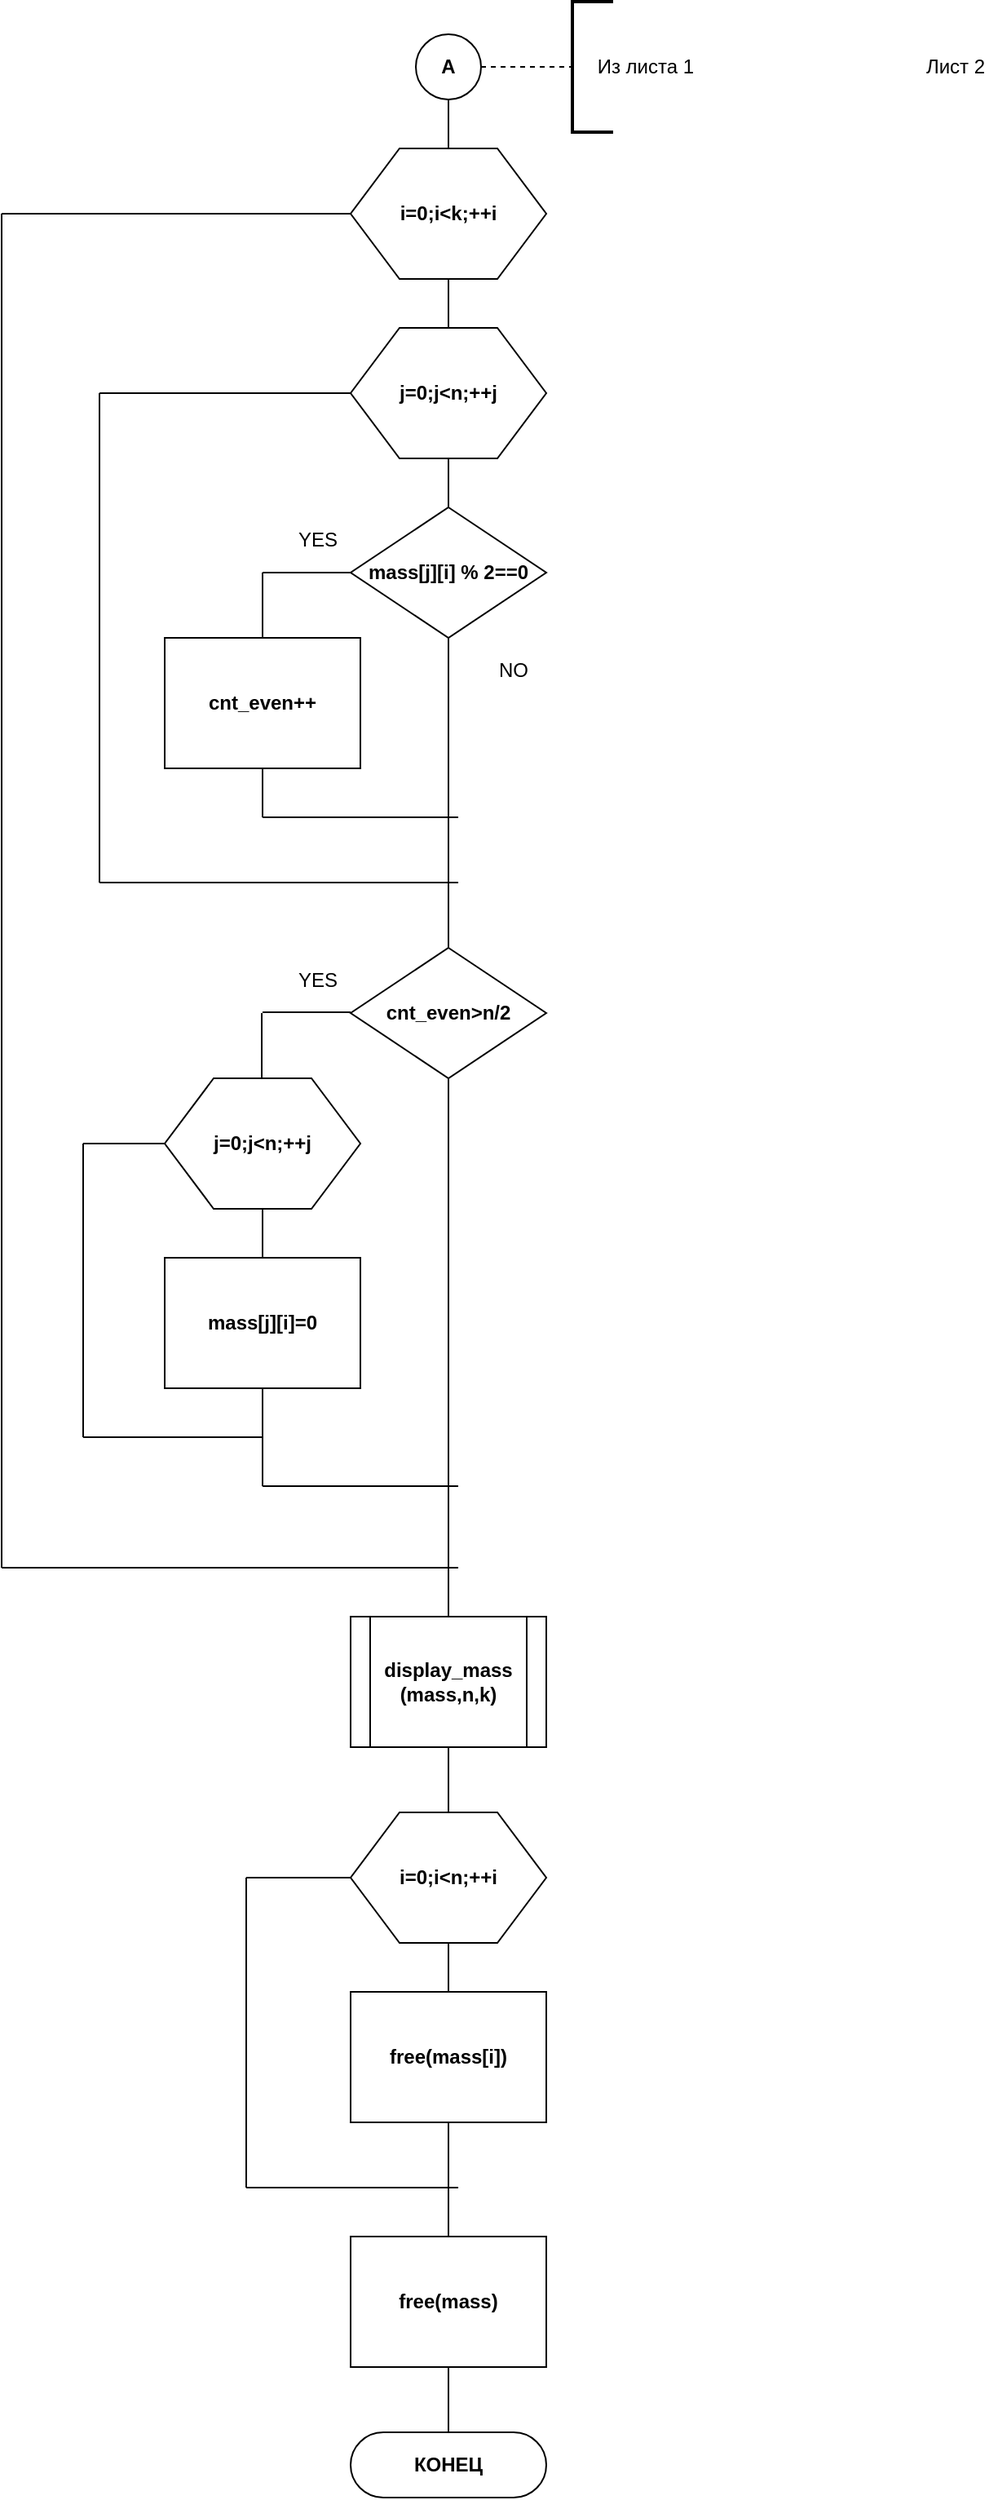 <mxfile version="13.0.9" type="device" pages="2"><diagram id="YLF5XE7BIh3CxxQ7D7hQ" name="Page-2"><mxGraphModel dx="1646" dy="882" grid="1" gridSize="10" guides="1" tooltips="1" connect="1" arrows="1" fold="1" page="1" pageScale="1" pageWidth="827" pageHeight="1169" math="0" shadow="0"><root><mxCell id="O5hRtHDIvZrQzBOjZu44-0"/><mxCell id="O5hRtHDIvZrQzBOjZu44-1" parent="O5hRtHDIvZrQzBOjZu44-0"/><mxCell id="O5hRtHDIvZrQzBOjZu44-2" value="&lt;b&gt;КОНЕЦ&lt;/b&gt;" style="rounded=1;whiteSpace=wrap;html=1;arcSize=50;" vertex="1" parent="O5hRtHDIvZrQzBOjZu44-1"><mxGeometry x="354" y="1510" width="120" height="40" as="geometry"/></mxCell><mxCell id="O5hRtHDIvZrQzBOjZu44-3" value="" style="endArrow=none;html=1;" edge="1" parent="O5hRtHDIvZrQzBOjZu44-1"><mxGeometry width="50" height="50" relative="1" as="geometry"><mxPoint x="414" y="1510" as="sourcePoint"/><mxPoint x="414" y="1470" as="targetPoint"/></mxGeometry></mxCell><mxCell id="U14npABgYCxKMG6aBK2R-0" value="&lt;b&gt;A&lt;/b&gt;" style="ellipse;whiteSpace=wrap;html=1;aspect=fixed;" vertex="1" parent="O5hRtHDIvZrQzBOjZu44-1"><mxGeometry x="394" y="40" width="40" height="40" as="geometry"/></mxCell><mxCell id="U14npABgYCxKMG6aBK2R-1" value="" style="endArrow=none;dashed=1;html=1;exitX=1;exitY=0.5;exitDx=0;exitDy=0;" edge="1" parent="O5hRtHDIvZrQzBOjZu44-1" source="U14npABgYCxKMG6aBK2R-0" target="U14npABgYCxKMG6aBK2R-2"><mxGeometry width="50" height="50" relative="1" as="geometry"><mxPoint x="516" y="-70" as="sourcePoint"/><mxPoint x="486" y="60" as="targetPoint"/></mxGeometry></mxCell><mxCell id="U14npABgYCxKMG6aBK2R-2" value="&amp;nbsp;&amp;nbsp;&amp;nbsp; Из листа 1" style="strokeWidth=2;html=1;shape=mxgraph.flowchart.annotation_1;align=left;pointerEvents=1;" vertex="1" parent="O5hRtHDIvZrQzBOjZu44-1"><mxGeometry x="490" y="20" width="25" height="80" as="geometry"/></mxCell><mxCell id="6Mx7-xIPqv0-Kzz42B4I-0" value="Лист 2" style="text;html=1;strokeColor=none;fillColor=none;align=center;verticalAlign=middle;whiteSpace=wrap;rounded=0;" vertex="1" parent="O5hRtHDIvZrQzBOjZu44-1"><mxGeometry x="700" y="50" width="50" height="20" as="geometry"/></mxCell><mxCell id="6Mx7-xIPqv0-Kzz42B4I-1" value="" style="endArrow=none;html=1;entryX=0.5;entryY=1;entryDx=0;entryDy=0;" edge="1" parent="O5hRtHDIvZrQzBOjZu44-1" target="U14npABgYCxKMG6aBK2R-0"><mxGeometry width="50" height="50" relative="1" as="geometry"><mxPoint x="414" y="110" as="sourcePoint"/><mxPoint x="440" y="390" as="targetPoint"/></mxGeometry></mxCell><mxCell id="vfJMBnKAeIjhtdRkRAkn-0" value="&lt;b&gt;i=0;i&amp;lt;k;++i&lt;/b&gt;" style="shape=hexagon;perimeter=hexagonPerimeter2;whiteSpace=wrap;html=1;" vertex="1" parent="O5hRtHDIvZrQzBOjZu44-1"><mxGeometry x="354" y="110" width="120" height="80" as="geometry"/></mxCell><mxCell id="vfJMBnKAeIjhtdRkRAkn-1" value="" style="endArrow=none;html=1;entryX=0.5;entryY=1;entryDx=0;entryDy=0;" edge="1" parent="O5hRtHDIvZrQzBOjZu44-1" target="vfJMBnKAeIjhtdRkRAkn-0"><mxGeometry width="50" height="50" relative="1" as="geometry"><mxPoint x="414" y="220" as="sourcePoint"/><mxPoint x="440" y="380" as="targetPoint"/></mxGeometry></mxCell><mxCell id="vfJMBnKAeIjhtdRkRAkn-2" value="&lt;b&gt;j=0;j&amp;lt;n;++j&lt;/b&gt;" style="shape=hexagon;perimeter=hexagonPerimeter2;whiteSpace=wrap;html=1;" vertex="1" parent="O5hRtHDIvZrQzBOjZu44-1"><mxGeometry x="354" y="220" width="120" height="80" as="geometry"/></mxCell><mxCell id="vfJMBnKAeIjhtdRkRAkn-4" value="" style="endArrow=none;html=1;entryX=0.5;entryY=1;entryDx=0;entryDy=0;" edge="1" parent="O5hRtHDIvZrQzBOjZu44-1" target="vfJMBnKAeIjhtdRkRAkn-2"><mxGeometry width="50" height="50" relative="1" as="geometry"><mxPoint x="414" y="330" as="sourcePoint"/><mxPoint x="380" y="410" as="targetPoint"/></mxGeometry></mxCell><mxCell id="vfJMBnKAeIjhtdRkRAkn-5" value="&lt;b&gt;mass[j][i] % 2==0&lt;/b&gt;" style="rhombus;whiteSpace=wrap;html=1;" vertex="1" parent="O5hRtHDIvZrQzBOjZu44-1"><mxGeometry x="354" y="330" width="120" height="80" as="geometry"/></mxCell><mxCell id="vfJMBnKAeIjhtdRkRAkn-6" value="" style="endArrow=none;html=1;entryX=0;entryY=0.5;entryDx=0;entryDy=0;" edge="1" parent="O5hRtHDIvZrQzBOjZu44-1" target="vfJMBnKAeIjhtdRkRAkn-5"><mxGeometry width="50" height="50" relative="1" as="geometry"><mxPoint x="300" y="370" as="sourcePoint"/><mxPoint x="380" y="410" as="targetPoint"/></mxGeometry></mxCell><mxCell id="vfJMBnKAeIjhtdRkRAkn-7" value="&lt;b&gt;cnt_even++&lt;/b&gt;" style="rounded=0;whiteSpace=wrap;html=1;" vertex="1" parent="O5hRtHDIvZrQzBOjZu44-1"><mxGeometry x="240" y="410" width="120" height="80" as="geometry"/></mxCell><mxCell id="vfJMBnKAeIjhtdRkRAkn-8" value="" style="endArrow=none;html=1;" edge="1" parent="O5hRtHDIvZrQzBOjZu44-1" source="vfJMBnKAeIjhtdRkRAkn-7"><mxGeometry width="50" height="50" relative="1" as="geometry"><mxPoint x="330" y="460" as="sourcePoint"/><mxPoint x="300" y="370" as="targetPoint"/></mxGeometry></mxCell><mxCell id="vfJMBnKAeIjhtdRkRAkn-9" value="YES" style="text;html=1;strokeColor=none;fillColor=none;align=center;verticalAlign=middle;whiteSpace=wrap;rounded=0;" vertex="1" parent="O5hRtHDIvZrQzBOjZu44-1"><mxGeometry x="314" y="340" width="40" height="20" as="geometry"/></mxCell><mxCell id="2tEJnpfLAJ4mG1KaGN60-0" value="" style="endArrow=none;html=1;entryX=0.5;entryY=1;entryDx=0;entryDy=0;" edge="1" parent="O5hRtHDIvZrQzBOjZu44-1" target="vfJMBnKAeIjhtdRkRAkn-5"><mxGeometry width="50" height="50" relative="1" as="geometry"><mxPoint x="414" y="600" as="sourcePoint"/><mxPoint x="380" y="420" as="targetPoint"/></mxGeometry></mxCell><mxCell id="2tEJnpfLAJ4mG1KaGN60-1" value="" style="endArrow=none;html=1;entryX=0.5;entryY=1;entryDx=0;entryDy=0;" edge="1" parent="O5hRtHDIvZrQzBOjZu44-1" target="vfJMBnKAeIjhtdRkRAkn-7"><mxGeometry width="50" height="50" relative="1" as="geometry"><mxPoint x="300" y="520" as="sourcePoint"/><mxPoint x="380" y="420" as="targetPoint"/></mxGeometry></mxCell><mxCell id="2tEJnpfLAJ4mG1KaGN60-2" value="" style="endArrow=none;html=1;" edge="1" parent="O5hRtHDIvZrQzBOjZu44-1"><mxGeometry width="50" height="50" relative="1" as="geometry"><mxPoint x="300" y="520" as="sourcePoint"/><mxPoint x="420" y="520" as="targetPoint"/></mxGeometry></mxCell><mxCell id="2tEJnpfLAJ4mG1KaGN60-3" value="" style="endArrow=none;html=1;entryX=0;entryY=0.5;entryDx=0;entryDy=0;" edge="1" parent="O5hRtHDIvZrQzBOjZu44-1" target="vfJMBnKAeIjhtdRkRAkn-2"><mxGeometry width="50" height="50" relative="1" as="geometry"><mxPoint x="200" y="260" as="sourcePoint"/><mxPoint x="380" y="420" as="targetPoint"/></mxGeometry></mxCell><mxCell id="2tEJnpfLAJ4mG1KaGN60-4" value="" style="endArrow=none;html=1;" edge="1" parent="O5hRtHDIvZrQzBOjZu44-1"><mxGeometry width="50" height="50" relative="1" as="geometry"><mxPoint x="200" y="560" as="sourcePoint"/><mxPoint x="200" y="260" as="targetPoint"/></mxGeometry></mxCell><mxCell id="2tEJnpfLAJ4mG1KaGN60-5" value="" style="endArrow=none;html=1;" edge="1" parent="O5hRtHDIvZrQzBOjZu44-1"><mxGeometry width="50" height="50" relative="1" as="geometry"><mxPoint x="200" y="560" as="sourcePoint"/><mxPoint x="420" y="560" as="targetPoint"/></mxGeometry></mxCell><mxCell id="2tEJnpfLAJ4mG1KaGN60-6" value="NO" style="text;html=1;strokeColor=none;fillColor=none;align=center;verticalAlign=middle;whiteSpace=wrap;rounded=0;" vertex="1" parent="O5hRtHDIvZrQzBOjZu44-1"><mxGeometry x="434" y="420" width="40" height="20" as="geometry"/></mxCell><mxCell id="bGxptnijvhjaOoEqvMej-0" value="&lt;b&gt;cnt_even&amp;gt;n/2&lt;/b&gt;" style="rhombus;whiteSpace=wrap;html=1;" vertex="1" parent="O5hRtHDIvZrQzBOjZu44-1"><mxGeometry x="354" y="600" width="120" height="80" as="geometry"/></mxCell><mxCell id="bGxptnijvhjaOoEqvMej-2" value="" style="endArrow=none;html=1;entryX=0;entryY=0.5;entryDx=0;entryDy=0;" edge="1" parent="O5hRtHDIvZrQzBOjZu44-1"><mxGeometry width="50" height="50" relative="1" as="geometry"><mxPoint x="300" y="639.5" as="sourcePoint"/><mxPoint x="354" y="639.5" as="targetPoint"/></mxGeometry></mxCell><mxCell id="bGxptnijvhjaOoEqvMej-3" value="YES" style="text;html=1;strokeColor=none;fillColor=none;align=center;verticalAlign=middle;whiteSpace=wrap;rounded=0;" vertex="1" parent="O5hRtHDIvZrQzBOjZu44-1"><mxGeometry x="314" y="610" width="40" height="20" as="geometry"/></mxCell><mxCell id="bGxptnijvhjaOoEqvMej-4" value="" style="endArrow=none;html=1;" edge="1" parent="O5hRtHDIvZrQzBOjZu44-1"><mxGeometry width="50" height="50" relative="1" as="geometry"><mxPoint x="299.5" y="680" as="sourcePoint"/><mxPoint x="299.5" y="640" as="targetPoint"/></mxGeometry></mxCell><mxCell id="bGxptnijvhjaOoEqvMej-5" value="&lt;b&gt;j=0;j&amp;lt;n;++j&lt;/b&gt;" style="shape=hexagon;perimeter=hexagonPerimeter2;whiteSpace=wrap;html=1;" vertex="1" parent="O5hRtHDIvZrQzBOjZu44-1"><mxGeometry x="240" y="680" width="120" height="80" as="geometry"/></mxCell><mxCell id="bGxptnijvhjaOoEqvMej-6" value="" style="endArrow=none;html=1;entryX=0.5;entryY=1;entryDx=0;entryDy=0;" edge="1" parent="O5hRtHDIvZrQzBOjZu44-1" target="bGxptnijvhjaOoEqvMej-0"><mxGeometry width="50" height="50" relative="1" as="geometry"><mxPoint x="414" y="1020" as="sourcePoint"/><mxPoint x="380" y="690" as="targetPoint"/></mxGeometry></mxCell><mxCell id="bGxptnijvhjaOoEqvMej-7" value="" style="endArrow=none;html=1;exitX=0.5;exitY=1;exitDx=0;exitDy=0;" edge="1" parent="O5hRtHDIvZrQzBOjZu44-1" source="bGxptnijvhjaOoEqvMej-5"><mxGeometry width="50" height="50" relative="1" as="geometry"><mxPoint x="330" y="740" as="sourcePoint"/><mxPoint x="300" y="800" as="targetPoint"/></mxGeometry></mxCell><mxCell id="bGxptnijvhjaOoEqvMej-8" value="&lt;b&gt;mass[j][i]=0&lt;/b&gt;" style="rounded=0;whiteSpace=wrap;html=1;" vertex="1" parent="O5hRtHDIvZrQzBOjZu44-1"><mxGeometry x="240" y="790" width="120" height="80" as="geometry"/></mxCell><mxCell id="bGxptnijvhjaOoEqvMej-9" value="" style="endArrow=none;html=1;exitX=0.5;exitY=1;exitDx=0;exitDy=0;" edge="1" parent="O5hRtHDIvZrQzBOjZu44-1" source="bGxptnijvhjaOoEqvMej-8"><mxGeometry width="50" height="50" relative="1" as="geometry"><mxPoint x="330" y="860" as="sourcePoint"/><mxPoint x="300" y="930" as="targetPoint"/></mxGeometry></mxCell><mxCell id="bGxptnijvhjaOoEqvMej-10" value="" style="endArrow=none;html=1;entryX=0;entryY=0.5;entryDx=0;entryDy=0;" edge="1" parent="O5hRtHDIvZrQzBOjZu44-1" target="bGxptnijvhjaOoEqvMej-5"><mxGeometry width="50" height="50" relative="1" as="geometry"><mxPoint x="190" y="720" as="sourcePoint"/><mxPoint x="380" y="810" as="targetPoint"/></mxGeometry></mxCell><mxCell id="bGxptnijvhjaOoEqvMej-11" value="" style="endArrow=none;html=1;" edge="1" parent="O5hRtHDIvZrQzBOjZu44-1"><mxGeometry width="50" height="50" relative="1" as="geometry"><mxPoint x="190" y="900" as="sourcePoint"/><mxPoint x="190" y="720" as="targetPoint"/></mxGeometry></mxCell><mxCell id="bGxptnijvhjaOoEqvMej-12" value="" style="endArrow=none;html=1;" edge="1" parent="O5hRtHDIvZrQzBOjZu44-1"><mxGeometry width="50" height="50" relative="1" as="geometry"><mxPoint x="190" y="900" as="sourcePoint"/><mxPoint x="300" y="900" as="targetPoint"/></mxGeometry></mxCell><mxCell id="bGxptnijvhjaOoEqvMej-13" value="" style="endArrow=none;html=1;" edge="1" parent="O5hRtHDIvZrQzBOjZu44-1"><mxGeometry width="50" height="50" relative="1" as="geometry"><mxPoint x="300" y="930" as="sourcePoint"/><mxPoint x="420" y="930" as="targetPoint"/></mxGeometry></mxCell><mxCell id="bGxptnijvhjaOoEqvMej-14" value="" style="endArrow=none;html=1;entryX=0;entryY=0.5;entryDx=0;entryDy=0;" edge="1" parent="O5hRtHDIvZrQzBOjZu44-1" target="vfJMBnKAeIjhtdRkRAkn-0"><mxGeometry width="50" height="50" relative="1" as="geometry"><mxPoint x="140" y="150" as="sourcePoint"/><mxPoint x="380" y="490" as="targetPoint"/></mxGeometry></mxCell><mxCell id="bGxptnijvhjaOoEqvMej-15" value="" style="endArrow=none;html=1;" edge="1" parent="O5hRtHDIvZrQzBOjZu44-1"><mxGeometry width="50" height="50" relative="1" as="geometry"><mxPoint x="140" y="980" as="sourcePoint"/><mxPoint x="140" y="150" as="targetPoint"/></mxGeometry></mxCell><mxCell id="bGxptnijvhjaOoEqvMej-16" value="" style="endArrow=none;html=1;" edge="1" parent="O5hRtHDIvZrQzBOjZu44-1"><mxGeometry width="50" height="50" relative="1" as="geometry"><mxPoint x="420" y="980" as="sourcePoint"/><mxPoint x="140" y="980" as="targetPoint"/></mxGeometry></mxCell><mxCell id="8aIbMt2DZTK7fJMAgkuT-0" value="&lt;div&gt;&lt;b&gt;display_mass&lt;/b&gt;&lt;/div&gt;&lt;div&gt;&lt;b&gt;(mass,n,k)&lt;/b&gt;&lt;/div&gt;" style="shape=process;whiteSpace=wrap;html=1;backgroundOutline=1;" vertex="1" parent="O5hRtHDIvZrQzBOjZu44-1"><mxGeometry x="354" y="1010" width="120" height="80" as="geometry"/></mxCell><mxCell id="ifOVyYFgntcHb6_7x5Xy-0" value="&lt;b&gt;i=0;i&amp;lt;n;++i&lt;/b&gt;" style="shape=hexagon;perimeter=hexagonPerimeter2;whiteSpace=wrap;html=1;" vertex="1" parent="O5hRtHDIvZrQzBOjZu44-1"><mxGeometry x="354" y="1130" width="120" height="80" as="geometry"/></mxCell><mxCell id="ifOVyYFgntcHb6_7x5Xy-1" value="" style="endArrow=none;html=1;entryX=0.5;entryY=1;entryDx=0;entryDy=0;exitX=0.5;exitY=0;exitDx=0;exitDy=0;" edge="1" parent="O5hRtHDIvZrQzBOjZu44-1" source="ifOVyYFgntcHb6_7x5Xy-0" target="8aIbMt2DZTK7fJMAgkuT-0"><mxGeometry width="50" height="50" relative="1" as="geometry"><mxPoint x="330" y="1040" as="sourcePoint"/><mxPoint x="380" y="990" as="targetPoint"/></mxGeometry></mxCell><mxCell id="ifOVyYFgntcHb6_7x5Xy-2" value="&lt;b&gt;free(mass[i])&lt;/b&gt;" style="rounded=0;whiteSpace=wrap;html=1;" vertex="1" parent="O5hRtHDIvZrQzBOjZu44-1"><mxGeometry x="354" y="1240" width="120" height="80" as="geometry"/></mxCell><mxCell id="ifOVyYFgntcHb6_7x5Xy-3" value="" style="endArrow=none;html=1;entryX=0.5;entryY=1;entryDx=0;entryDy=0;exitX=0.5;exitY=0;exitDx=0;exitDy=0;" edge="1" parent="O5hRtHDIvZrQzBOjZu44-1" source="ifOVyYFgntcHb6_7x5Xy-2" target="ifOVyYFgntcHb6_7x5Xy-0"><mxGeometry width="50" height="50" relative="1" as="geometry"><mxPoint x="280" y="1230" as="sourcePoint"/><mxPoint x="330" y="1180" as="targetPoint"/></mxGeometry></mxCell><mxCell id="ifOVyYFgntcHb6_7x5Xy-4" value="" style="endArrow=none;html=1;entryX=0.5;entryY=1;entryDx=0;entryDy=0;" edge="1" parent="O5hRtHDIvZrQzBOjZu44-1" target="ifOVyYFgntcHb6_7x5Xy-2"><mxGeometry width="50" height="50" relative="1" as="geometry"><mxPoint x="414" y="1390" as="sourcePoint"/><mxPoint x="330" y="1180" as="targetPoint"/></mxGeometry></mxCell><mxCell id="ifOVyYFgntcHb6_7x5Xy-5" value="" style="endArrow=none;html=1;entryX=0;entryY=0.5;entryDx=0;entryDy=0;" edge="1" parent="O5hRtHDIvZrQzBOjZu44-1" target="ifOVyYFgntcHb6_7x5Xy-0"><mxGeometry width="50" height="50" relative="1" as="geometry"><mxPoint x="290" y="1170" as="sourcePoint"/><mxPoint x="330" y="1180" as="targetPoint"/></mxGeometry></mxCell><mxCell id="ifOVyYFgntcHb6_7x5Xy-6" value="" style="endArrow=none;html=1;" edge="1" parent="O5hRtHDIvZrQzBOjZu44-1"><mxGeometry width="50" height="50" relative="1" as="geometry"><mxPoint x="290" y="1360" as="sourcePoint"/><mxPoint x="290" y="1170" as="targetPoint"/></mxGeometry></mxCell><mxCell id="ifOVyYFgntcHb6_7x5Xy-7" value="" style="endArrow=none;html=1;" edge="1" parent="O5hRtHDIvZrQzBOjZu44-1"><mxGeometry width="50" height="50" relative="1" as="geometry"><mxPoint x="290" y="1360" as="sourcePoint"/><mxPoint x="420" y="1360" as="targetPoint"/></mxGeometry></mxCell><mxCell id="ifOVyYFgntcHb6_7x5Xy-8" value="&lt;b&gt;free(mass)&lt;/b&gt;" style="rounded=0;whiteSpace=wrap;html=1;" vertex="1" parent="O5hRtHDIvZrQzBOjZu44-1"><mxGeometry x="354" y="1390" width="120" height="80" as="geometry"/></mxCell></root></mxGraphModel></diagram><diagram id="C5RBs43oDa-KdzZeNtuy" name="Page-1"><mxGraphModel dx="1646" dy="882" grid="1" gridSize="10" guides="1" tooltips="1" connect="1" arrows="1" fold="1" page="1" pageScale="1" pageWidth="827" pageHeight="1169" math="0" shadow="0"><root><mxCell id="WIyWlLk6GJQsqaUBKTNV-0"/><mxCell id="WIyWlLk6GJQsqaUBKTNV-1" parent="WIyWlLk6GJQsqaUBKTNV-0"/><mxCell id="vI2EMRayMZKuYSFaK8Wz-0" value="&lt;b&gt;void&lt;/b&gt; &lt;b&gt;get_mass(int** mass,int n,int k)&lt;/b&gt;" style="rounded=1;whiteSpace=wrap;html=1;arcSize=50;" vertex="1" parent="WIyWlLk6GJQsqaUBKTNV-1"><mxGeometry x="354" y="40" width="120" height="40" as="geometry"/></mxCell><mxCell id="vI2EMRayMZKuYSFaK8Wz-1" value="" style="endArrow=none;html=1;entryX=0.5;entryY=1;entryDx=0;entryDy=0;" edge="1" parent="WIyWlLk6GJQsqaUBKTNV-1" target="vI2EMRayMZKuYSFaK8Wz-0"><mxGeometry width="50" height="50" relative="1" as="geometry"><mxPoint x="414" y="120" as="sourcePoint"/><mxPoint x="580" y="390" as="targetPoint"/></mxGeometry></mxCell><mxCell id="vI2EMRayMZKuYSFaK8Wz-22" value="&lt;b&gt;НАЧАЛО&lt;/b&gt;" style="rounded=1;whiteSpace=wrap;html=1;arcSize=50;" vertex="1" parent="WIyWlLk6GJQsqaUBKTNV-1"><mxGeometry x="354" y="40" width="120" height="40" as="geometry"/></mxCell><mxCell id="vI2EMRayMZKuYSFaK8Wz-23" value="" style="endArrow=none;html=1;entryX=0.5;entryY=1;entryDx=0;entryDy=0;" edge="1" parent="WIyWlLk6GJQsqaUBKTNV-1" target="vI2EMRayMZKuYSFaK8Wz-22"><mxGeometry width="50" height="50" relative="1" as="geometry"><mxPoint x="414" y="110" as="sourcePoint"/><mxPoint x="580" y="390" as="targetPoint"/></mxGeometry></mxCell><mxCell id="vI2EMRayMZKuYSFaK8Wz-47" value="&lt;div&gt;&lt;b&gt;Ввод&lt;/b&gt;&lt;/div&gt;&lt;div&gt;&lt;b&gt;n,k&lt;br&gt;&lt;/b&gt;&lt;/div&gt;" style="shape=parallelogram;perimeter=parallelogramPerimeter;whiteSpace=wrap;html=1;" vertex="1" parent="WIyWlLk6GJQsqaUBKTNV-1"><mxGeometry x="354" y="110" width="120" height="80" as="geometry"/></mxCell><mxCell id="vI2EMRayMZKuYSFaK8Wz-49" value="&lt;div&gt;&lt;b&gt;mass=(int**)&lt;/b&gt;&lt;/div&gt;&lt;div&gt;&lt;b&gt;malloc(n*sizeof(int*))&lt;/b&gt;&lt;/div&gt;" style="rounded=0;whiteSpace=wrap;html=1;" vertex="1" parent="WIyWlLk6GJQsqaUBKTNV-1"><mxGeometry x="354" y="330" width="120" height="80" as="geometry"/></mxCell><mxCell id="vI2EMRayMZKuYSFaK8Wz-50" value="" style="endArrow=none;html=1;entryX=0.5;entryY=1;entryDx=0;entryDy=0;" edge="1" parent="WIyWlLk6GJQsqaUBKTNV-1" target="vI2EMRayMZKuYSFaK8Wz-47"><mxGeometry width="50" height="50" relative="1" as="geometry"><mxPoint x="414" y="220" as="sourcePoint"/><mxPoint x="580" y="350" as="targetPoint"/></mxGeometry></mxCell><mxCell id="vI2EMRayMZKuYSFaK8Wz-51" value="" style="endArrow=none;html=1;entryX=0.5;entryY=1;entryDx=0;entryDy=0;" edge="1" parent="WIyWlLk6GJQsqaUBKTNV-1" target="vI2EMRayMZKuYSFaK8Wz-49"><mxGeometry width="50" height="50" relative="1" as="geometry"><mxPoint x="414" y="440" as="sourcePoint"/><mxPoint x="580" y="450" as="targetPoint"/></mxGeometry></mxCell><mxCell id="vI2EMRayMZKuYSFaK8Wz-52" value="&lt;b&gt;i=0;i&amp;lt;n;++i&lt;/b&gt;" style="shape=hexagon;perimeter=hexagonPerimeter2;whiteSpace=wrap;html=1;" vertex="1" parent="WIyWlLk6GJQsqaUBKTNV-1"><mxGeometry x="354" y="440" width="120" height="80" as="geometry"/></mxCell><mxCell id="vI2EMRayMZKuYSFaK8Wz-53" value="" style="endArrow=none;html=1;entryX=0;entryY=0.5;entryDx=0;entryDy=0;" edge="1" parent="WIyWlLk6GJQsqaUBKTNV-1" target="vI2EMRayMZKuYSFaK8Wz-52"><mxGeometry width="50" height="50" relative="1" as="geometry"><mxPoint x="320" y="480" as="sourcePoint"/><mxPoint x="580" y="440" as="targetPoint"/></mxGeometry></mxCell><mxCell id="vI2EMRayMZKuYSFaK8Wz-54" value="&lt;div&gt;&lt;b&gt;mass[i]=(int*)&lt;/b&gt;&lt;/div&gt;&lt;div&gt;&lt;b&gt;malloc(k*sizeof(int))&lt;/b&gt;&lt;br&gt;&lt;/div&gt;" style="rounded=0;whiteSpace=wrap;html=1;" vertex="1" parent="WIyWlLk6GJQsqaUBKTNV-1"><mxGeometry x="354" y="550" width="120" height="80" as="geometry"/></mxCell><mxCell id="vI2EMRayMZKuYSFaK8Wz-55" value="" style="endArrow=none;html=1;entryX=0.5;entryY=1;entryDx=0;entryDy=0;exitX=0.5;exitY=0;exitDx=0;exitDy=0;" edge="1" parent="WIyWlLk6GJQsqaUBKTNV-1" source="vI2EMRayMZKuYSFaK8Wz-54" target="vI2EMRayMZKuYSFaK8Wz-52"><mxGeometry width="50" height="50" relative="1" as="geometry"><mxPoint x="414" y="560" as="sourcePoint"/><mxPoint x="580" y="450" as="targetPoint"/></mxGeometry></mxCell><mxCell id="vI2EMRayMZKuYSFaK8Wz-58" value="" style="endArrow=none;html=1;entryX=0.5;entryY=1;entryDx=0;entryDy=0;" edge="1" parent="WIyWlLk6GJQsqaUBKTNV-1" target="vI2EMRayMZKuYSFaK8Wz-54"><mxGeometry width="50" height="50" relative="1" as="geometry"><mxPoint x="414" y="690" as="sourcePoint"/><mxPoint x="580" y="530" as="targetPoint"/></mxGeometry></mxCell><mxCell id="vI2EMRayMZKuYSFaK8Wz-59" value="" style="endArrow=none;html=1;" edge="1" parent="WIyWlLk6GJQsqaUBKTNV-1"><mxGeometry width="50" height="50" relative="1" as="geometry"><mxPoint x="320" y="660" as="sourcePoint"/><mxPoint x="320" y="480" as="targetPoint"/></mxGeometry></mxCell><mxCell id="vI2EMRayMZKuYSFaK8Wz-60" value="" style="endArrow=none;html=1;" edge="1" parent="WIyWlLk6GJQsqaUBKTNV-1"><mxGeometry width="50" height="50" relative="1" as="geometry"><mxPoint x="320" y="660" as="sourcePoint"/><mxPoint x="420" y="660" as="targetPoint"/></mxGeometry></mxCell><mxCell id="vI2EMRayMZKuYSFaK8Wz-66" value="&lt;div&gt;&lt;b&gt;get_mass&lt;/b&gt;&lt;/div&gt;&lt;div&gt;&lt;b&gt;(mass,n,k)&lt;/b&gt;&lt;/div&gt;" style="shape=process;whiteSpace=wrap;html=1;backgroundOutline=1;" vertex="1" parent="WIyWlLk6GJQsqaUBKTNV-1"><mxGeometry x="354" y="690" width="120" height="80" as="geometry"/></mxCell><mxCell id="vI2EMRayMZKuYSFaK8Wz-67" value="" style="endArrow=none;html=1;entryX=0.5;entryY=1;entryDx=0;entryDy=0;" edge="1" parent="WIyWlLk6GJQsqaUBKTNV-1" target="vI2EMRayMZKuYSFaK8Wz-66"><mxGeometry width="50" height="50" relative="1" as="geometry"><mxPoint x="414" y="800" as="sourcePoint"/><mxPoint x="580" y="700" as="targetPoint"/></mxGeometry></mxCell><mxCell id="vI2EMRayMZKuYSFaK8Wz-68" value="&lt;div&gt;&lt;b&gt;display_mass&lt;/b&gt;&lt;/div&gt;&lt;div&gt;&lt;b&gt;(mass,n,k)&lt;/b&gt;&lt;/div&gt;" style="shape=process;whiteSpace=wrap;html=1;backgroundOutline=1;" vertex="1" parent="WIyWlLk6GJQsqaUBKTNV-1"><mxGeometry x="354" y="800" width="120" height="80" as="geometry"/></mxCell><mxCell id="QB1rGcgISSGhgfwL8BWP-0" value="" style="endArrow=none;html=1;entryX=0.5;entryY=1;entryDx=0;entryDy=0;" edge="1" parent="WIyWlLk6GJQsqaUBKTNV-1" target="vI2EMRayMZKuYSFaK8Wz-68"><mxGeometry width="50" height="50" relative="1" as="geometry"><mxPoint x="414" y="930" as="sourcePoint"/><mxPoint x="580" y="900" as="targetPoint"/></mxGeometry></mxCell><mxCell id="QB1rGcgISSGhgfwL8BWP-1" value="&lt;b&gt;A&lt;/b&gt;" style="ellipse;whiteSpace=wrap;html=1;aspect=fixed;" vertex="1" parent="WIyWlLk6GJQsqaUBKTNV-1"><mxGeometry x="394" y="930" width="40" height="40" as="geometry"/></mxCell><mxCell id="QB1rGcgISSGhgfwL8BWP-3" value="" style="endArrow=none;dashed=1;html=1;exitX=1;exitY=0.5;exitDx=0;exitDy=0;" edge="1" parent="WIyWlLk6GJQsqaUBKTNV-1" source="QB1rGcgISSGhgfwL8BWP-1" target="QB1rGcgISSGhgfwL8BWP-4"><mxGeometry width="50" height="50" relative="1" as="geometry"><mxPoint x="530" y="820" as="sourcePoint"/><mxPoint x="500" y="950" as="targetPoint"/></mxGeometry></mxCell><mxCell id="QB1rGcgISSGhgfwL8BWP-4" value="&amp;nbsp;&amp;nbsp;&amp;nbsp; На лист 2" style="strokeWidth=2;html=1;shape=mxgraph.flowchart.annotation_1;align=left;pointerEvents=1;" vertex="1" parent="WIyWlLk6GJQsqaUBKTNV-1"><mxGeometry x="474" y="910" width="25" height="80" as="geometry"/></mxCell><mxCell id="RVhHgyu30SIpxFzMos2X-0" value="Лист 1" style="text;html=1;strokeColor=none;fillColor=none;align=center;verticalAlign=middle;whiteSpace=wrap;rounded=0;" vertex="1" parent="WIyWlLk6GJQsqaUBKTNV-1"><mxGeometry x="700" y="50" width="50" height="20" as="geometry"/></mxCell><mxCell id="kdYj9W7ohwynXYJgs82w-0" value="" style="endArrow=none;html=1;entryX=0.5;entryY=1;entryDx=0;entryDy=0;" edge="1" parent="WIyWlLk6GJQsqaUBKTNV-1" target="kdYj9W7ohwynXYJgs82w-1"><mxGeometry width="50" height="50" relative="1" as="geometry"><mxPoint x="414" y="330" as="sourcePoint"/><mxPoint x="630" y="410" as="targetPoint"/></mxGeometry></mxCell><mxCell id="kdYj9W7ohwynXYJgs82w-1" value="&lt;b&gt;cnt_even=0&lt;/b&gt;" style="rounded=0;whiteSpace=wrap;html=1;" vertex="1" parent="WIyWlLk6GJQsqaUBKTNV-1"><mxGeometry x="354" y="220" width="120" height="80" as="geometry"/></mxCell></root></mxGraphModel></diagram></mxfile>